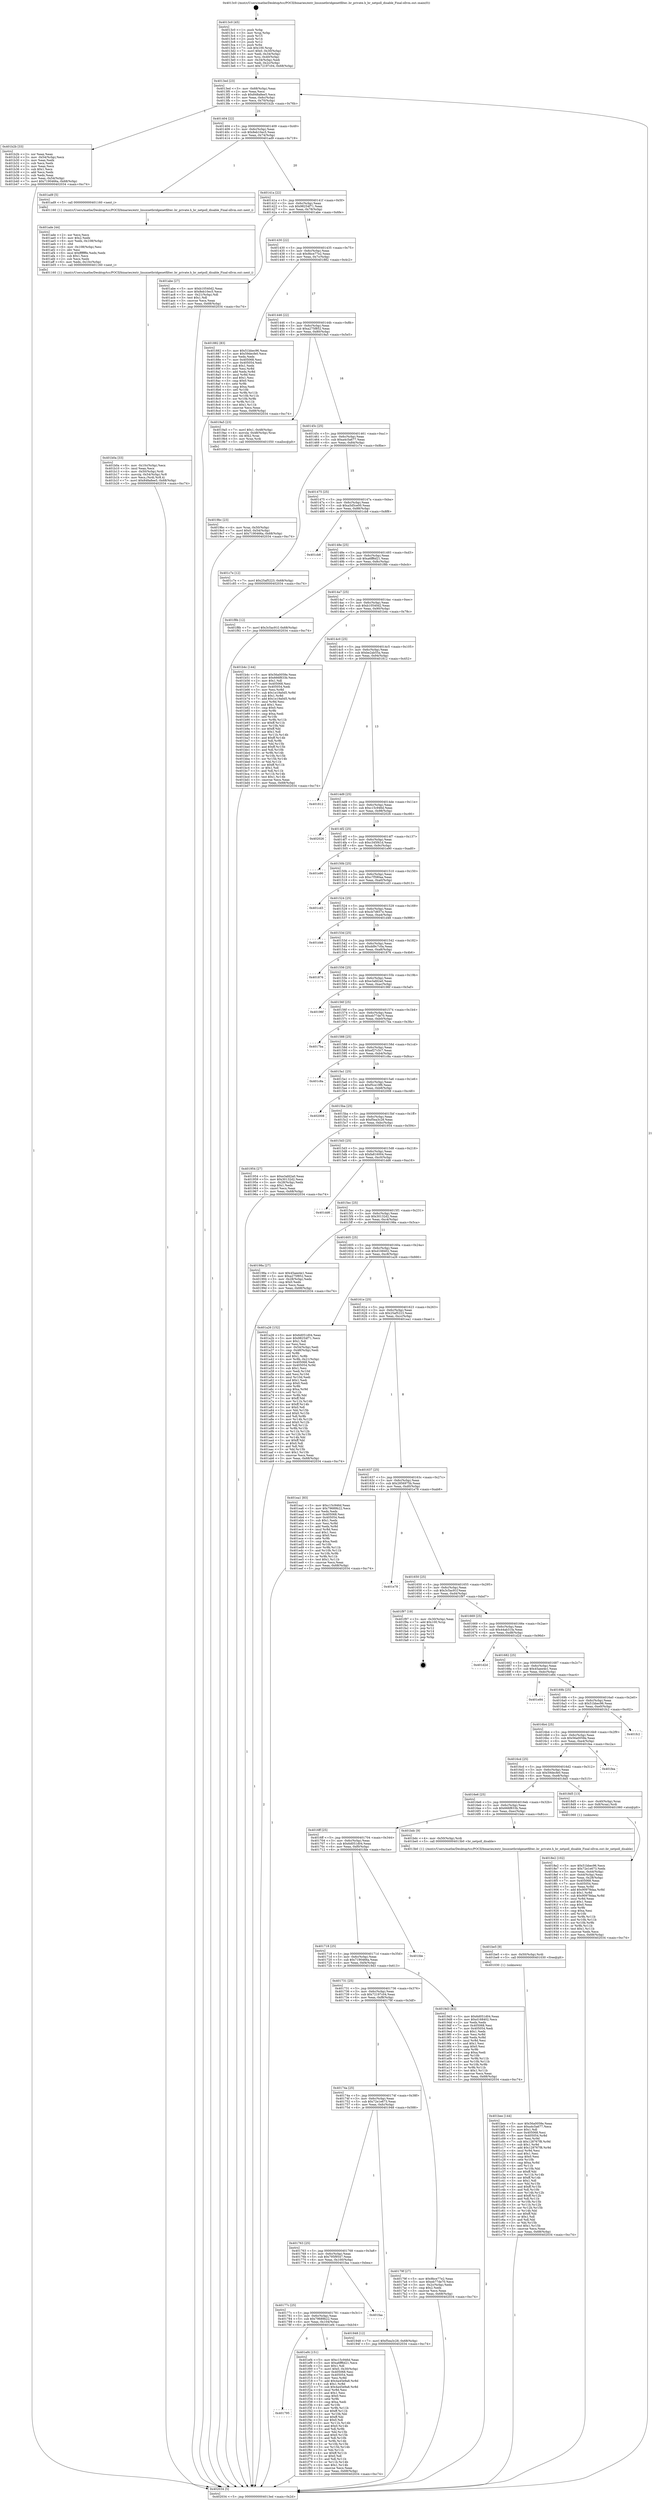 digraph "0x4013c0" {
  label = "0x4013c0 (/mnt/c/Users/mathe/Desktop/tcc/POCII/binaries/extr_linuxnetbridgenetfilter..br_private.h_br_netpoll_disable_Final-ollvm.out::main(0))"
  labelloc = "t"
  node[shape=record]

  Entry [label="",width=0.3,height=0.3,shape=circle,fillcolor=black,style=filled]
  "0x4013ed" [label="{
     0x4013ed [23]\l
     | [instrs]\l
     &nbsp;&nbsp;0x4013ed \<+3\>: mov -0x68(%rbp),%eax\l
     &nbsp;&nbsp;0x4013f0 \<+2\>: mov %eax,%ecx\l
     &nbsp;&nbsp;0x4013f2 \<+6\>: sub $0x848a8ee5,%ecx\l
     &nbsp;&nbsp;0x4013f8 \<+3\>: mov %eax,-0x6c(%rbp)\l
     &nbsp;&nbsp;0x4013fb \<+3\>: mov %ecx,-0x70(%rbp)\l
     &nbsp;&nbsp;0x4013fe \<+6\>: je 0000000000401b2b \<main+0x76b\>\l
  }"]
  "0x401b2b" [label="{
     0x401b2b [33]\l
     | [instrs]\l
     &nbsp;&nbsp;0x401b2b \<+2\>: xor %eax,%eax\l
     &nbsp;&nbsp;0x401b2d \<+3\>: mov -0x54(%rbp),%ecx\l
     &nbsp;&nbsp;0x401b30 \<+2\>: mov %eax,%edx\l
     &nbsp;&nbsp;0x401b32 \<+2\>: sub %ecx,%edx\l
     &nbsp;&nbsp;0x401b34 \<+2\>: mov %eax,%ecx\l
     &nbsp;&nbsp;0x401b36 \<+3\>: sub $0x1,%ecx\l
     &nbsp;&nbsp;0x401b39 \<+2\>: add %ecx,%edx\l
     &nbsp;&nbsp;0x401b3b \<+2\>: sub %edx,%eax\l
     &nbsp;&nbsp;0x401b3d \<+3\>: mov %eax,-0x54(%rbp)\l
     &nbsp;&nbsp;0x401b40 \<+7\>: movl $0x7190466a,-0x68(%rbp)\l
     &nbsp;&nbsp;0x401b47 \<+5\>: jmp 0000000000402034 \<main+0xc74\>\l
  }"]
  "0x401404" [label="{
     0x401404 [22]\l
     | [instrs]\l
     &nbsp;&nbsp;0x401404 \<+5\>: jmp 0000000000401409 \<main+0x49\>\l
     &nbsp;&nbsp;0x401409 \<+3\>: mov -0x6c(%rbp),%eax\l
     &nbsp;&nbsp;0x40140c \<+5\>: sub $0x8eb10ec5,%eax\l
     &nbsp;&nbsp;0x401411 \<+3\>: mov %eax,-0x74(%rbp)\l
     &nbsp;&nbsp;0x401414 \<+6\>: je 0000000000401ad9 \<main+0x719\>\l
  }"]
  Exit [label="",width=0.3,height=0.3,shape=circle,fillcolor=black,style=filled,peripheries=2]
  "0x401ad9" [label="{
     0x401ad9 [5]\l
     | [instrs]\l
     &nbsp;&nbsp;0x401ad9 \<+5\>: call 0000000000401160 \<next_i\>\l
     | [calls]\l
     &nbsp;&nbsp;0x401160 \{1\} (/mnt/c/Users/mathe/Desktop/tcc/POCII/binaries/extr_linuxnetbridgenetfilter..br_private.h_br_netpoll_disable_Final-ollvm.out::next_i)\l
  }"]
  "0x40141a" [label="{
     0x40141a [22]\l
     | [instrs]\l
     &nbsp;&nbsp;0x40141a \<+5\>: jmp 000000000040141f \<main+0x5f\>\l
     &nbsp;&nbsp;0x40141f \<+3\>: mov -0x6c(%rbp),%eax\l
     &nbsp;&nbsp;0x401422 \<+5\>: sub $0x98254f71,%eax\l
     &nbsp;&nbsp;0x401427 \<+3\>: mov %eax,-0x78(%rbp)\l
     &nbsp;&nbsp;0x40142a \<+6\>: je 0000000000401abe \<main+0x6fe\>\l
  }"]
  "0x401795" [label="{
     0x401795\l
  }", style=dashed]
  "0x401abe" [label="{
     0x401abe [27]\l
     | [instrs]\l
     &nbsp;&nbsp;0x401abe \<+5\>: mov $0xb10540d2,%eax\l
     &nbsp;&nbsp;0x401ac3 \<+5\>: mov $0x8eb10ec5,%ecx\l
     &nbsp;&nbsp;0x401ac8 \<+3\>: mov -0x21(%rbp),%dl\l
     &nbsp;&nbsp;0x401acb \<+3\>: test $0x1,%dl\l
     &nbsp;&nbsp;0x401ace \<+3\>: cmovne %ecx,%eax\l
     &nbsp;&nbsp;0x401ad1 \<+3\>: mov %eax,-0x68(%rbp)\l
     &nbsp;&nbsp;0x401ad4 \<+5\>: jmp 0000000000402034 \<main+0xc74\>\l
  }"]
  "0x401430" [label="{
     0x401430 [22]\l
     | [instrs]\l
     &nbsp;&nbsp;0x401430 \<+5\>: jmp 0000000000401435 \<main+0x75\>\l
     &nbsp;&nbsp;0x401435 \<+3\>: mov -0x6c(%rbp),%eax\l
     &nbsp;&nbsp;0x401438 \<+5\>: sub $0x9bce77e2,%eax\l
     &nbsp;&nbsp;0x40143d \<+3\>: mov %eax,-0x7c(%rbp)\l
     &nbsp;&nbsp;0x401440 \<+6\>: je 0000000000401882 \<main+0x4c2\>\l
  }"]
  "0x401ef4" [label="{
     0x401ef4 [151]\l
     | [instrs]\l
     &nbsp;&nbsp;0x401ef4 \<+5\>: mov $0xc15c946d,%eax\l
     &nbsp;&nbsp;0x401ef9 \<+5\>: mov $0xa6ff6d21,%ecx\l
     &nbsp;&nbsp;0x401efe \<+2\>: mov $0x1,%dl\l
     &nbsp;&nbsp;0x401f00 \<+7\>: movl $0x0,-0x30(%rbp)\l
     &nbsp;&nbsp;0x401f07 \<+7\>: mov 0x405068,%esi\l
     &nbsp;&nbsp;0x401f0e \<+7\>: mov 0x405054,%edi\l
     &nbsp;&nbsp;0x401f15 \<+3\>: mov %esi,%r8d\l
     &nbsp;&nbsp;0x401f18 \<+7\>: add $0x4a45e9a8,%r8d\l
     &nbsp;&nbsp;0x401f1f \<+4\>: sub $0x1,%r8d\l
     &nbsp;&nbsp;0x401f23 \<+7\>: sub $0x4a45e9a8,%r8d\l
     &nbsp;&nbsp;0x401f2a \<+4\>: imul %r8d,%esi\l
     &nbsp;&nbsp;0x401f2e \<+3\>: and $0x1,%esi\l
     &nbsp;&nbsp;0x401f31 \<+3\>: cmp $0x0,%esi\l
     &nbsp;&nbsp;0x401f34 \<+4\>: sete %r9b\l
     &nbsp;&nbsp;0x401f38 \<+3\>: cmp $0xa,%edi\l
     &nbsp;&nbsp;0x401f3b \<+4\>: setl %r10b\l
     &nbsp;&nbsp;0x401f3f \<+3\>: mov %r9b,%r11b\l
     &nbsp;&nbsp;0x401f42 \<+4\>: xor $0xff,%r11b\l
     &nbsp;&nbsp;0x401f46 \<+3\>: mov %r10b,%bl\l
     &nbsp;&nbsp;0x401f49 \<+3\>: xor $0xff,%bl\l
     &nbsp;&nbsp;0x401f4c \<+3\>: xor $0x0,%dl\l
     &nbsp;&nbsp;0x401f4f \<+3\>: mov %r11b,%r14b\l
     &nbsp;&nbsp;0x401f52 \<+4\>: and $0x0,%r14b\l
     &nbsp;&nbsp;0x401f56 \<+3\>: and %dl,%r9b\l
     &nbsp;&nbsp;0x401f59 \<+3\>: mov %bl,%r15b\l
     &nbsp;&nbsp;0x401f5c \<+4\>: and $0x0,%r15b\l
     &nbsp;&nbsp;0x401f60 \<+3\>: and %dl,%r10b\l
     &nbsp;&nbsp;0x401f63 \<+3\>: or %r9b,%r14b\l
     &nbsp;&nbsp;0x401f66 \<+3\>: or %r10b,%r15b\l
     &nbsp;&nbsp;0x401f69 \<+3\>: xor %r15b,%r14b\l
     &nbsp;&nbsp;0x401f6c \<+3\>: or %bl,%r11b\l
     &nbsp;&nbsp;0x401f6f \<+4\>: xor $0xff,%r11b\l
     &nbsp;&nbsp;0x401f73 \<+3\>: or $0x0,%dl\l
     &nbsp;&nbsp;0x401f76 \<+3\>: and %dl,%r11b\l
     &nbsp;&nbsp;0x401f79 \<+3\>: or %r11b,%r14b\l
     &nbsp;&nbsp;0x401f7c \<+4\>: test $0x1,%r14b\l
     &nbsp;&nbsp;0x401f80 \<+3\>: cmovne %ecx,%eax\l
     &nbsp;&nbsp;0x401f83 \<+3\>: mov %eax,-0x68(%rbp)\l
     &nbsp;&nbsp;0x401f86 \<+5\>: jmp 0000000000402034 \<main+0xc74\>\l
  }"]
  "0x401882" [label="{
     0x401882 [83]\l
     | [instrs]\l
     &nbsp;&nbsp;0x401882 \<+5\>: mov $0x51bbec96,%eax\l
     &nbsp;&nbsp;0x401887 \<+5\>: mov $0x59decfe0,%ecx\l
     &nbsp;&nbsp;0x40188c \<+2\>: xor %edx,%edx\l
     &nbsp;&nbsp;0x40188e \<+7\>: mov 0x405068,%esi\l
     &nbsp;&nbsp;0x401895 \<+7\>: mov 0x405054,%edi\l
     &nbsp;&nbsp;0x40189c \<+3\>: sub $0x1,%edx\l
     &nbsp;&nbsp;0x40189f \<+3\>: mov %esi,%r8d\l
     &nbsp;&nbsp;0x4018a2 \<+3\>: add %edx,%r8d\l
     &nbsp;&nbsp;0x4018a5 \<+4\>: imul %r8d,%esi\l
     &nbsp;&nbsp;0x4018a9 \<+3\>: and $0x1,%esi\l
     &nbsp;&nbsp;0x4018ac \<+3\>: cmp $0x0,%esi\l
     &nbsp;&nbsp;0x4018af \<+4\>: sete %r9b\l
     &nbsp;&nbsp;0x4018b3 \<+3\>: cmp $0xa,%edi\l
     &nbsp;&nbsp;0x4018b6 \<+4\>: setl %r10b\l
     &nbsp;&nbsp;0x4018ba \<+3\>: mov %r9b,%r11b\l
     &nbsp;&nbsp;0x4018bd \<+3\>: and %r10b,%r11b\l
     &nbsp;&nbsp;0x4018c0 \<+3\>: xor %r10b,%r9b\l
     &nbsp;&nbsp;0x4018c3 \<+3\>: or %r9b,%r11b\l
     &nbsp;&nbsp;0x4018c6 \<+4\>: test $0x1,%r11b\l
     &nbsp;&nbsp;0x4018ca \<+3\>: cmovne %ecx,%eax\l
     &nbsp;&nbsp;0x4018cd \<+3\>: mov %eax,-0x68(%rbp)\l
     &nbsp;&nbsp;0x4018d0 \<+5\>: jmp 0000000000402034 \<main+0xc74\>\l
  }"]
  "0x401446" [label="{
     0x401446 [22]\l
     | [instrs]\l
     &nbsp;&nbsp;0x401446 \<+5\>: jmp 000000000040144b \<main+0x8b\>\l
     &nbsp;&nbsp;0x40144b \<+3\>: mov -0x6c(%rbp),%eax\l
     &nbsp;&nbsp;0x40144e \<+5\>: sub $0xa275f852,%eax\l
     &nbsp;&nbsp;0x401453 \<+3\>: mov %eax,-0x80(%rbp)\l
     &nbsp;&nbsp;0x401456 \<+6\>: je 00000000004019a5 \<main+0x5e5\>\l
  }"]
  "0x40177c" [label="{
     0x40177c [25]\l
     | [instrs]\l
     &nbsp;&nbsp;0x40177c \<+5\>: jmp 0000000000401781 \<main+0x3c1\>\l
     &nbsp;&nbsp;0x401781 \<+3\>: mov -0x6c(%rbp),%eax\l
     &nbsp;&nbsp;0x401784 \<+5\>: sub $0x79689b22,%eax\l
     &nbsp;&nbsp;0x401789 \<+6\>: mov %eax,-0x104(%rbp)\l
     &nbsp;&nbsp;0x40178f \<+6\>: je 0000000000401ef4 \<main+0xb34\>\l
  }"]
  "0x4019a5" [label="{
     0x4019a5 [23]\l
     | [instrs]\l
     &nbsp;&nbsp;0x4019a5 \<+7\>: movl $0x1,-0x48(%rbp)\l
     &nbsp;&nbsp;0x4019ac \<+4\>: movslq -0x48(%rbp),%rax\l
     &nbsp;&nbsp;0x4019b0 \<+4\>: shl $0x2,%rax\l
     &nbsp;&nbsp;0x4019b4 \<+3\>: mov %rax,%rdi\l
     &nbsp;&nbsp;0x4019b7 \<+5\>: call 0000000000401050 \<malloc@plt\>\l
     | [calls]\l
     &nbsp;&nbsp;0x401050 \{1\} (unknown)\l
  }"]
  "0x40145c" [label="{
     0x40145c [25]\l
     | [instrs]\l
     &nbsp;&nbsp;0x40145c \<+5\>: jmp 0000000000401461 \<main+0xa1\>\l
     &nbsp;&nbsp;0x401461 \<+3\>: mov -0x6c(%rbp),%eax\l
     &nbsp;&nbsp;0x401464 \<+5\>: sub $0xa4c5a677,%eax\l
     &nbsp;&nbsp;0x401469 \<+6\>: mov %eax,-0x84(%rbp)\l
     &nbsp;&nbsp;0x40146f \<+6\>: je 0000000000401c7e \<main+0x8be\>\l
  }"]
  "0x401faa" [label="{
     0x401faa\l
  }", style=dashed]
  "0x401c7e" [label="{
     0x401c7e [12]\l
     | [instrs]\l
     &nbsp;&nbsp;0x401c7e \<+7\>: movl $0x25af5223,-0x68(%rbp)\l
     &nbsp;&nbsp;0x401c85 \<+5\>: jmp 0000000000402034 \<main+0xc74\>\l
  }"]
  "0x401475" [label="{
     0x401475 [25]\l
     | [instrs]\l
     &nbsp;&nbsp;0x401475 \<+5\>: jmp 000000000040147a \<main+0xba\>\l
     &nbsp;&nbsp;0x40147a \<+3\>: mov -0x6c(%rbp),%eax\l
     &nbsp;&nbsp;0x40147d \<+5\>: sub $0xa5d5ce00,%eax\l
     &nbsp;&nbsp;0x401482 \<+6\>: mov %eax,-0x88(%rbp)\l
     &nbsp;&nbsp;0x401488 \<+6\>: je 0000000000401cb8 \<main+0x8f8\>\l
  }"]
  "0x401bee" [label="{
     0x401bee [144]\l
     | [instrs]\l
     &nbsp;&nbsp;0x401bee \<+5\>: mov $0x56a0058e,%eax\l
     &nbsp;&nbsp;0x401bf3 \<+5\>: mov $0xa4c5a677,%ecx\l
     &nbsp;&nbsp;0x401bf8 \<+2\>: mov $0x1,%dl\l
     &nbsp;&nbsp;0x401bfa \<+7\>: mov 0x405068,%esi\l
     &nbsp;&nbsp;0x401c01 \<+8\>: mov 0x405054,%r8d\l
     &nbsp;&nbsp;0x401c09 \<+3\>: mov %esi,%r9d\l
     &nbsp;&nbsp;0x401c0c \<+7\>: sub $0x128767f8,%r9d\l
     &nbsp;&nbsp;0x401c13 \<+4\>: sub $0x1,%r9d\l
     &nbsp;&nbsp;0x401c17 \<+7\>: add $0x128767f8,%r9d\l
     &nbsp;&nbsp;0x401c1e \<+4\>: imul %r9d,%esi\l
     &nbsp;&nbsp;0x401c22 \<+3\>: and $0x1,%esi\l
     &nbsp;&nbsp;0x401c25 \<+3\>: cmp $0x0,%esi\l
     &nbsp;&nbsp;0x401c28 \<+4\>: sete %r10b\l
     &nbsp;&nbsp;0x401c2c \<+4\>: cmp $0xa,%r8d\l
     &nbsp;&nbsp;0x401c30 \<+4\>: setl %r11b\l
     &nbsp;&nbsp;0x401c34 \<+3\>: mov %r10b,%bl\l
     &nbsp;&nbsp;0x401c37 \<+3\>: xor $0xff,%bl\l
     &nbsp;&nbsp;0x401c3a \<+3\>: mov %r11b,%r14b\l
     &nbsp;&nbsp;0x401c3d \<+4\>: xor $0xff,%r14b\l
     &nbsp;&nbsp;0x401c41 \<+3\>: xor $0x1,%dl\l
     &nbsp;&nbsp;0x401c44 \<+3\>: mov %bl,%r15b\l
     &nbsp;&nbsp;0x401c47 \<+4\>: and $0xff,%r15b\l
     &nbsp;&nbsp;0x401c4b \<+3\>: and %dl,%r10b\l
     &nbsp;&nbsp;0x401c4e \<+3\>: mov %r14b,%r12b\l
     &nbsp;&nbsp;0x401c51 \<+4\>: and $0xff,%r12b\l
     &nbsp;&nbsp;0x401c55 \<+3\>: and %dl,%r11b\l
     &nbsp;&nbsp;0x401c58 \<+3\>: or %r10b,%r15b\l
     &nbsp;&nbsp;0x401c5b \<+3\>: or %r11b,%r12b\l
     &nbsp;&nbsp;0x401c5e \<+3\>: xor %r12b,%r15b\l
     &nbsp;&nbsp;0x401c61 \<+3\>: or %r14b,%bl\l
     &nbsp;&nbsp;0x401c64 \<+3\>: xor $0xff,%bl\l
     &nbsp;&nbsp;0x401c67 \<+3\>: or $0x1,%dl\l
     &nbsp;&nbsp;0x401c6a \<+2\>: and %dl,%bl\l
     &nbsp;&nbsp;0x401c6c \<+3\>: or %bl,%r15b\l
     &nbsp;&nbsp;0x401c6f \<+4\>: test $0x1,%r15b\l
     &nbsp;&nbsp;0x401c73 \<+3\>: cmovne %ecx,%eax\l
     &nbsp;&nbsp;0x401c76 \<+3\>: mov %eax,-0x68(%rbp)\l
     &nbsp;&nbsp;0x401c79 \<+5\>: jmp 0000000000402034 \<main+0xc74\>\l
  }"]
  "0x401cb8" [label="{
     0x401cb8\l
  }", style=dashed]
  "0x40148e" [label="{
     0x40148e [25]\l
     | [instrs]\l
     &nbsp;&nbsp;0x40148e \<+5\>: jmp 0000000000401493 \<main+0xd3\>\l
     &nbsp;&nbsp;0x401493 \<+3\>: mov -0x6c(%rbp),%eax\l
     &nbsp;&nbsp;0x401496 \<+5\>: sub $0xa6ff6d21,%eax\l
     &nbsp;&nbsp;0x40149b \<+6\>: mov %eax,-0x8c(%rbp)\l
     &nbsp;&nbsp;0x4014a1 \<+6\>: je 0000000000401f8b \<main+0xbcb\>\l
  }"]
  "0x401be5" [label="{
     0x401be5 [9]\l
     | [instrs]\l
     &nbsp;&nbsp;0x401be5 \<+4\>: mov -0x50(%rbp),%rdi\l
     &nbsp;&nbsp;0x401be9 \<+5\>: call 0000000000401030 \<free@plt\>\l
     | [calls]\l
     &nbsp;&nbsp;0x401030 \{1\} (unknown)\l
  }"]
  "0x401f8b" [label="{
     0x401f8b [12]\l
     | [instrs]\l
     &nbsp;&nbsp;0x401f8b \<+7\>: movl $0x3c5ac91f,-0x68(%rbp)\l
     &nbsp;&nbsp;0x401f92 \<+5\>: jmp 0000000000402034 \<main+0xc74\>\l
  }"]
  "0x4014a7" [label="{
     0x4014a7 [25]\l
     | [instrs]\l
     &nbsp;&nbsp;0x4014a7 \<+5\>: jmp 00000000004014ac \<main+0xec\>\l
     &nbsp;&nbsp;0x4014ac \<+3\>: mov -0x6c(%rbp),%eax\l
     &nbsp;&nbsp;0x4014af \<+5\>: sub $0xb10540d2,%eax\l
     &nbsp;&nbsp;0x4014b4 \<+6\>: mov %eax,-0x90(%rbp)\l
     &nbsp;&nbsp;0x4014ba \<+6\>: je 0000000000401b4c \<main+0x78c\>\l
  }"]
  "0x401b0a" [label="{
     0x401b0a [33]\l
     | [instrs]\l
     &nbsp;&nbsp;0x401b0a \<+6\>: mov -0x10c(%rbp),%ecx\l
     &nbsp;&nbsp;0x401b10 \<+3\>: imul %eax,%ecx\l
     &nbsp;&nbsp;0x401b13 \<+4\>: mov -0x50(%rbp),%rdi\l
     &nbsp;&nbsp;0x401b17 \<+4\>: movslq -0x54(%rbp),%r8\l
     &nbsp;&nbsp;0x401b1b \<+4\>: mov %ecx,(%rdi,%r8,4)\l
     &nbsp;&nbsp;0x401b1f \<+7\>: movl $0x848a8ee5,-0x68(%rbp)\l
     &nbsp;&nbsp;0x401b26 \<+5\>: jmp 0000000000402034 \<main+0xc74\>\l
  }"]
  "0x401b4c" [label="{
     0x401b4c [144]\l
     | [instrs]\l
     &nbsp;&nbsp;0x401b4c \<+5\>: mov $0x56a0058e,%eax\l
     &nbsp;&nbsp;0x401b51 \<+5\>: mov $0x666f833b,%ecx\l
     &nbsp;&nbsp;0x401b56 \<+2\>: mov $0x1,%dl\l
     &nbsp;&nbsp;0x401b58 \<+7\>: mov 0x405068,%esi\l
     &nbsp;&nbsp;0x401b5f \<+7\>: mov 0x405054,%edi\l
     &nbsp;&nbsp;0x401b66 \<+3\>: mov %esi,%r8d\l
     &nbsp;&nbsp;0x401b69 \<+7\>: sub $0x1e19a0d5,%r8d\l
     &nbsp;&nbsp;0x401b70 \<+4\>: sub $0x1,%r8d\l
     &nbsp;&nbsp;0x401b74 \<+7\>: add $0x1e19a0d5,%r8d\l
     &nbsp;&nbsp;0x401b7b \<+4\>: imul %r8d,%esi\l
     &nbsp;&nbsp;0x401b7f \<+3\>: and $0x1,%esi\l
     &nbsp;&nbsp;0x401b82 \<+3\>: cmp $0x0,%esi\l
     &nbsp;&nbsp;0x401b85 \<+4\>: sete %r9b\l
     &nbsp;&nbsp;0x401b89 \<+3\>: cmp $0xa,%edi\l
     &nbsp;&nbsp;0x401b8c \<+4\>: setl %r10b\l
     &nbsp;&nbsp;0x401b90 \<+3\>: mov %r9b,%r11b\l
     &nbsp;&nbsp;0x401b93 \<+4\>: xor $0xff,%r11b\l
     &nbsp;&nbsp;0x401b97 \<+3\>: mov %r10b,%bl\l
     &nbsp;&nbsp;0x401b9a \<+3\>: xor $0xff,%bl\l
     &nbsp;&nbsp;0x401b9d \<+3\>: xor $0x1,%dl\l
     &nbsp;&nbsp;0x401ba0 \<+3\>: mov %r11b,%r14b\l
     &nbsp;&nbsp;0x401ba3 \<+4\>: and $0xff,%r14b\l
     &nbsp;&nbsp;0x401ba7 \<+3\>: and %dl,%r9b\l
     &nbsp;&nbsp;0x401baa \<+3\>: mov %bl,%r15b\l
     &nbsp;&nbsp;0x401bad \<+4\>: and $0xff,%r15b\l
     &nbsp;&nbsp;0x401bb1 \<+3\>: and %dl,%r10b\l
     &nbsp;&nbsp;0x401bb4 \<+3\>: or %r9b,%r14b\l
     &nbsp;&nbsp;0x401bb7 \<+3\>: or %r10b,%r15b\l
     &nbsp;&nbsp;0x401bba \<+3\>: xor %r15b,%r14b\l
     &nbsp;&nbsp;0x401bbd \<+3\>: or %bl,%r11b\l
     &nbsp;&nbsp;0x401bc0 \<+4\>: xor $0xff,%r11b\l
     &nbsp;&nbsp;0x401bc4 \<+3\>: or $0x1,%dl\l
     &nbsp;&nbsp;0x401bc7 \<+3\>: and %dl,%r11b\l
     &nbsp;&nbsp;0x401bca \<+3\>: or %r11b,%r14b\l
     &nbsp;&nbsp;0x401bcd \<+4\>: test $0x1,%r14b\l
     &nbsp;&nbsp;0x401bd1 \<+3\>: cmovne %ecx,%eax\l
     &nbsp;&nbsp;0x401bd4 \<+3\>: mov %eax,-0x68(%rbp)\l
     &nbsp;&nbsp;0x401bd7 \<+5\>: jmp 0000000000402034 \<main+0xc74\>\l
  }"]
  "0x4014c0" [label="{
     0x4014c0 [25]\l
     | [instrs]\l
     &nbsp;&nbsp;0x4014c0 \<+5\>: jmp 00000000004014c5 \<main+0x105\>\l
     &nbsp;&nbsp;0x4014c5 \<+3\>: mov -0x6c(%rbp),%eax\l
     &nbsp;&nbsp;0x4014c8 \<+5\>: sub $0xbe2ab55a,%eax\l
     &nbsp;&nbsp;0x4014cd \<+6\>: mov %eax,-0x94(%rbp)\l
     &nbsp;&nbsp;0x4014d3 \<+6\>: je 0000000000401812 \<main+0x452\>\l
  }"]
  "0x401ade" [label="{
     0x401ade [44]\l
     | [instrs]\l
     &nbsp;&nbsp;0x401ade \<+2\>: xor %ecx,%ecx\l
     &nbsp;&nbsp;0x401ae0 \<+5\>: mov $0x2,%edx\l
     &nbsp;&nbsp;0x401ae5 \<+6\>: mov %edx,-0x108(%rbp)\l
     &nbsp;&nbsp;0x401aeb \<+1\>: cltd\l
     &nbsp;&nbsp;0x401aec \<+6\>: mov -0x108(%rbp),%esi\l
     &nbsp;&nbsp;0x401af2 \<+2\>: idiv %esi\l
     &nbsp;&nbsp;0x401af4 \<+6\>: imul $0xfffffffe,%edx,%edx\l
     &nbsp;&nbsp;0x401afa \<+3\>: sub $0x1,%ecx\l
     &nbsp;&nbsp;0x401afd \<+2\>: sub %ecx,%edx\l
     &nbsp;&nbsp;0x401aff \<+6\>: mov %edx,-0x10c(%rbp)\l
     &nbsp;&nbsp;0x401b05 \<+5\>: call 0000000000401160 \<next_i\>\l
     | [calls]\l
     &nbsp;&nbsp;0x401160 \{1\} (/mnt/c/Users/mathe/Desktop/tcc/POCII/binaries/extr_linuxnetbridgenetfilter..br_private.h_br_netpoll_disable_Final-ollvm.out::next_i)\l
  }"]
  "0x401812" [label="{
     0x401812\l
  }", style=dashed]
  "0x4014d9" [label="{
     0x4014d9 [25]\l
     | [instrs]\l
     &nbsp;&nbsp;0x4014d9 \<+5\>: jmp 00000000004014de \<main+0x11e\>\l
     &nbsp;&nbsp;0x4014de \<+3\>: mov -0x6c(%rbp),%eax\l
     &nbsp;&nbsp;0x4014e1 \<+5\>: sub $0xc15c946d,%eax\l
     &nbsp;&nbsp;0x4014e6 \<+6\>: mov %eax,-0x98(%rbp)\l
     &nbsp;&nbsp;0x4014ec \<+6\>: je 0000000000402026 \<main+0xc66\>\l
  }"]
  "0x4019bc" [label="{
     0x4019bc [23]\l
     | [instrs]\l
     &nbsp;&nbsp;0x4019bc \<+4\>: mov %rax,-0x50(%rbp)\l
     &nbsp;&nbsp;0x4019c0 \<+7\>: movl $0x0,-0x54(%rbp)\l
     &nbsp;&nbsp;0x4019c7 \<+7\>: movl $0x7190466a,-0x68(%rbp)\l
     &nbsp;&nbsp;0x4019ce \<+5\>: jmp 0000000000402034 \<main+0xc74\>\l
  }"]
  "0x402026" [label="{
     0x402026\l
  }", style=dashed]
  "0x4014f2" [label="{
     0x4014f2 [25]\l
     | [instrs]\l
     &nbsp;&nbsp;0x4014f2 \<+5\>: jmp 00000000004014f7 \<main+0x137\>\l
     &nbsp;&nbsp;0x4014f7 \<+3\>: mov -0x6c(%rbp),%eax\l
     &nbsp;&nbsp;0x4014fa \<+5\>: sub $0xc345f41d,%eax\l
     &nbsp;&nbsp;0x4014ff \<+6\>: mov %eax,-0x9c(%rbp)\l
     &nbsp;&nbsp;0x401505 \<+6\>: je 0000000000401e90 \<main+0xad0\>\l
  }"]
  "0x401763" [label="{
     0x401763 [25]\l
     | [instrs]\l
     &nbsp;&nbsp;0x401763 \<+5\>: jmp 0000000000401768 \<main+0x3a8\>\l
     &nbsp;&nbsp;0x401768 \<+3\>: mov -0x6c(%rbp),%eax\l
     &nbsp;&nbsp;0x40176b \<+5\>: sub $0x795f9547,%eax\l
     &nbsp;&nbsp;0x401770 \<+6\>: mov %eax,-0x100(%rbp)\l
     &nbsp;&nbsp;0x401776 \<+6\>: je 0000000000401faa \<main+0xbea\>\l
  }"]
  "0x401e90" [label="{
     0x401e90\l
  }", style=dashed]
  "0x40150b" [label="{
     0x40150b [25]\l
     | [instrs]\l
     &nbsp;&nbsp;0x40150b \<+5\>: jmp 0000000000401510 \<main+0x150\>\l
     &nbsp;&nbsp;0x401510 \<+3\>: mov -0x6c(%rbp),%eax\l
     &nbsp;&nbsp;0x401513 \<+5\>: sub $0xc7f580aa,%eax\l
     &nbsp;&nbsp;0x401518 \<+6\>: mov %eax,-0xa0(%rbp)\l
     &nbsp;&nbsp;0x40151e \<+6\>: je 0000000000401cd3 \<main+0x913\>\l
  }"]
  "0x401948" [label="{
     0x401948 [12]\l
     | [instrs]\l
     &nbsp;&nbsp;0x401948 \<+7\>: movl $0xf5ea3c28,-0x68(%rbp)\l
     &nbsp;&nbsp;0x40194f \<+5\>: jmp 0000000000402034 \<main+0xc74\>\l
  }"]
  "0x401cd3" [label="{
     0x401cd3\l
  }", style=dashed]
  "0x401524" [label="{
     0x401524 [25]\l
     | [instrs]\l
     &nbsp;&nbsp;0x401524 \<+5\>: jmp 0000000000401529 \<main+0x169\>\l
     &nbsp;&nbsp;0x401529 \<+3\>: mov -0x6c(%rbp),%eax\l
     &nbsp;&nbsp;0x40152c \<+5\>: sub $0xcb7d657e,%eax\l
     &nbsp;&nbsp;0x401531 \<+6\>: mov %eax,-0xa4(%rbp)\l
     &nbsp;&nbsp;0x401537 \<+6\>: je 0000000000401d46 \<main+0x986\>\l
  }"]
  "0x4018e2" [label="{
     0x4018e2 [102]\l
     | [instrs]\l
     &nbsp;&nbsp;0x4018e2 \<+5\>: mov $0x51bbec96,%ecx\l
     &nbsp;&nbsp;0x4018e7 \<+5\>: mov $0x72e1e673,%edx\l
     &nbsp;&nbsp;0x4018ec \<+3\>: mov %eax,-0x44(%rbp)\l
     &nbsp;&nbsp;0x4018ef \<+3\>: mov -0x44(%rbp),%eax\l
     &nbsp;&nbsp;0x4018f2 \<+3\>: mov %eax,-0x28(%rbp)\l
     &nbsp;&nbsp;0x4018f5 \<+7\>: mov 0x405068,%eax\l
     &nbsp;&nbsp;0x4018fc \<+7\>: mov 0x405054,%esi\l
     &nbsp;&nbsp;0x401903 \<+3\>: mov %eax,%r8d\l
     &nbsp;&nbsp;0x401906 \<+7\>: add $0x90978daa,%r8d\l
     &nbsp;&nbsp;0x40190d \<+4\>: sub $0x1,%r8d\l
     &nbsp;&nbsp;0x401911 \<+7\>: sub $0x90978daa,%r8d\l
     &nbsp;&nbsp;0x401918 \<+4\>: imul %r8d,%eax\l
     &nbsp;&nbsp;0x40191c \<+3\>: and $0x1,%eax\l
     &nbsp;&nbsp;0x40191f \<+3\>: cmp $0x0,%eax\l
     &nbsp;&nbsp;0x401922 \<+4\>: sete %r9b\l
     &nbsp;&nbsp;0x401926 \<+3\>: cmp $0xa,%esi\l
     &nbsp;&nbsp;0x401929 \<+4\>: setl %r10b\l
     &nbsp;&nbsp;0x40192d \<+3\>: mov %r9b,%r11b\l
     &nbsp;&nbsp;0x401930 \<+3\>: and %r10b,%r11b\l
     &nbsp;&nbsp;0x401933 \<+3\>: xor %r10b,%r9b\l
     &nbsp;&nbsp;0x401936 \<+3\>: or %r9b,%r11b\l
     &nbsp;&nbsp;0x401939 \<+4\>: test $0x1,%r11b\l
     &nbsp;&nbsp;0x40193d \<+3\>: cmovne %edx,%ecx\l
     &nbsp;&nbsp;0x401940 \<+3\>: mov %ecx,-0x68(%rbp)\l
     &nbsp;&nbsp;0x401943 \<+5\>: jmp 0000000000402034 \<main+0xc74\>\l
  }"]
  "0x401d46" [label="{
     0x401d46\l
  }", style=dashed]
  "0x40153d" [label="{
     0x40153d [25]\l
     | [instrs]\l
     &nbsp;&nbsp;0x40153d \<+5\>: jmp 0000000000401542 \<main+0x182\>\l
     &nbsp;&nbsp;0x401542 \<+3\>: mov -0x6c(%rbp),%eax\l
     &nbsp;&nbsp;0x401545 \<+5\>: sub $0xdd9c7c0a,%eax\l
     &nbsp;&nbsp;0x40154a \<+6\>: mov %eax,-0xa8(%rbp)\l
     &nbsp;&nbsp;0x401550 \<+6\>: je 0000000000401876 \<main+0x4b6\>\l
  }"]
  "0x4013c0" [label="{
     0x4013c0 [45]\l
     | [instrs]\l
     &nbsp;&nbsp;0x4013c0 \<+1\>: push %rbp\l
     &nbsp;&nbsp;0x4013c1 \<+3\>: mov %rsp,%rbp\l
     &nbsp;&nbsp;0x4013c4 \<+2\>: push %r15\l
     &nbsp;&nbsp;0x4013c6 \<+2\>: push %r14\l
     &nbsp;&nbsp;0x4013c8 \<+2\>: push %r12\l
     &nbsp;&nbsp;0x4013ca \<+1\>: push %rbx\l
     &nbsp;&nbsp;0x4013cb \<+7\>: sub $0x100,%rsp\l
     &nbsp;&nbsp;0x4013d2 \<+7\>: movl $0x0,-0x30(%rbp)\l
     &nbsp;&nbsp;0x4013d9 \<+3\>: mov %edi,-0x34(%rbp)\l
     &nbsp;&nbsp;0x4013dc \<+4\>: mov %rsi,-0x40(%rbp)\l
     &nbsp;&nbsp;0x4013e0 \<+3\>: mov -0x34(%rbp),%edi\l
     &nbsp;&nbsp;0x4013e3 \<+3\>: mov %edi,-0x2c(%rbp)\l
     &nbsp;&nbsp;0x4013e6 \<+7\>: movl $0x72197c04,-0x68(%rbp)\l
  }"]
  "0x401876" [label="{
     0x401876\l
  }", style=dashed]
  "0x401556" [label="{
     0x401556 [25]\l
     | [instrs]\l
     &nbsp;&nbsp;0x401556 \<+5\>: jmp 000000000040155b \<main+0x19b\>\l
     &nbsp;&nbsp;0x40155b \<+3\>: mov -0x6c(%rbp),%eax\l
     &nbsp;&nbsp;0x40155e \<+5\>: sub $0xe3afd2a0,%eax\l
     &nbsp;&nbsp;0x401563 \<+6\>: mov %eax,-0xac(%rbp)\l
     &nbsp;&nbsp;0x401569 \<+6\>: je 000000000040196f \<main+0x5af\>\l
  }"]
  "0x402034" [label="{
     0x402034 [5]\l
     | [instrs]\l
     &nbsp;&nbsp;0x402034 \<+5\>: jmp 00000000004013ed \<main+0x2d\>\l
  }"]
  "0x40196f" [label="{
     0x40196f\l
  }", style=dashed]
  "0x40156f" [label="{
     0x40156f [25]\l
     | [instrs]\l
     &nbsp;&nbsp;0x40156f \<+5\>: jmp 0000000000401574 \<main+0x1b4\>\l
     &nbsp;&nbsp;0x401574 \<+3\>: mov -0x6c(%rbp),%eax\l
     &nbsp;&nbsp;0x401577 \<+5\>: sub $0xeb77de70,%eax\l
     &nbsp;&nbsp;0x40157c \<+6\>: mov %eax,-0xb0(%rbp)\l
     &nbsp;&nbsp;0x401582 \<+6\>: je 00000000004017ba \<main+0x3fa\>\l
  }"]
  "0x40174a" [label="{
     0x40174a [25]\l
     | [instrs]\l
     &nbsp;&nbsp;0x40174a \<+5\>: jmp 000000000040174f \<main+0x38f\>\l
     &nbsp;&nbsp;0x40174f \<+3\>: mov -0x6c(%rbp),%eax\l
     &nbsp;&nbsp;0x401752 \<+5\>: sub $0x72e1e673,%eax\l
     &nbsp;&nbsp;0x401757 \<+6\>: mov %eax,-0xfc(%rbp)\l
     &nbsp;&nbsp;0x40175d \<+6\>: je 0000000000401948 \<main+0x588\>\l
  }"]
  "0x4017ba" [label="{
     0x4017ba\l
  }", style=dashed]
  "0x401588" [label="{
     0x401588 [25]\l
     | [instrs]\l
     &nbsp;&nbsp;0x401588 \<+5\>: jmp 000000000040158d \<main+0x1cd\>\l
     &nbsp;&nbsp;0x40158d \<+3\>: mov -0x6c(%rbp),%eax\l
     &nbsp;&nbsp;0x401590 \<+5\>: sub $0xef27c5c7,%eax\l
     &nbsp;&nbsp;0x401595 \<+6\>: mov %eax,-0xb4(%rbp)\l
     &nbsp;&nbsp;0x40159b \<+6\>: je 0000000000401c8a \<main+0x8ca\>\l
  }"]
  "0x40179f" [label="{
     0x40179f [27]\l
     | [instrs]\l
     &nbsp;&nbsp;0x40179f \<+5\>: mov $0x9bce77e2,%eax\l
     &nbsp;&nbsp;0x4017a4 \<+5\>: mov $0xeb77de70,%ecx\l
     &nbsp;&nbsp;0x4017a9 \<+3\>: mov -0x2c(%rbp),%edx\l
     &nbsp;&nbsp;0x4017ac \<+3\>: cmp $0x2,%edx\l
     &nbsp;&nbsp;0x4017af \<+3\>: cmovne %ecx,%eax\l
     &nbsp;&nbsp;0x4017b2 \<+3\>: mov %eax,-0x68(%rbp)\l
     &nbsp;&nbsp;0x4017b5 \<+5\>: jmp 0000000000402034 \<main+0xc74\>\l
  }"]
  "0x401c8a" [label="{
     0x401c8a\l
  }", style=dashed]
  "0x4015a1" [label="{
     0x4015a1 [25]\l
     | [instrs]\l
     &nbsp;&nbsp;0x4015a1 \<+5\>: jmp 00000000004015a6 \<main+0x1e6\>\l
     &nbsp;&nbsp;0x4015a6 \<+3\>: mov -0x6c(%rbp),%eax\l
     &nbsp;&nbsp;0x4015a9 \<+5\>: sub $0xf5ce19f6,%eax\l
     &nbsp;&nbsp;0x4015ae \<+6\>: mov %eax,-0xb8(%rbp)\l
     &nbsp;&nbsp;0x4015b4 \<+6\>: je 0000000000402008 \<main+0xc48\>\l
  }"]
  "0x401731" [label="{
     0x401731 [25]\l
     | [instrs]\l
     &nbsp;&nbsp;0x401731 \<+5\>: jmp 0000000000401736 \<main+0x376\>\l
     &nbsp;&nbsp;0x401736 \<+3\>: mov -0x6c(%rbp),%eax\l
     &nbsp;&nbsp;0x401739 \<+5\>: sub $0x72197c04,%eax\l
     &nbsp;&nbsp;0x40173e \<+6\>: mov %eax,-0xf8(%rbp)\l
     &nbsp;&nbsp;0x401744 \<+6\>: je 000000000040179f \<main+0x3df\>\l
  }"]
  "0x402008" [label="{
     0x402008\l
  }", style=dashed]
  "0x4015ba" [label="{
     0x4015ba [25]\l
     | [instrs]\l
     &nbsp;&nbsp;0x4015ba \<+5\>: jmp 00000000004015bf \<main+0x1ff\>\l
     &nbsp;&nbsp;0x4015bf \<+3\>: mov -0x6c(%rbp),%eax\l
     &nbsp;&nbsp;0x4015c2 \<+5\>: sub $0xf5ea3c28,%eax\l
     &nbsp;&nbsp;0x4015c7 \<+6\>: mov %eax,-0xbc(%rbp)\l
     &nbsp;&nbsp;0x4015cd \<+6\>: je 0000000000401954 \<main+0x594\>\l
  }"]
  "0x4019d3" [label="{
     0x4019d3 [83]\l
     | [instrs]\l
     &nbsp;&nbsp;0x4019d3 \<+5\>: mov $0x6d051d04,%eax\l
     &nbsp;&nbsp;0x4019d8 \<+5\>: mov $0xd168402,%ecx\l
     &nbsp;&nbsp;0x4019dd \<+2\>: xor %edx,%edx\l
     &nbsp;&nbsp;0x4019df \<+7\>: mov 0x405068,%esi\l
     &nbsp;&nbsp;0x4019e6 \<+7\>: mov 0x405054,%edi\l
     &nbsp;&nbsp;0x4019ed \<+3\>: sub $0x1,%edx\l
     &nbsp;&nbsp;0x4019f0 \<+3\>: mov %esi,%r8d\l
     &nbsp;&nbsp;0x4019f3 \<+3\>: add %edx,%r8d\l
     &nbsp;&nbsp;0x4019f6 \<+4\>: imul %r8d,%esi\l
     &nbsp;&nbsp;0x4019fa \<+3\>: and $0x1,%esi\l
     &nbsp;&nbsp;0x4019fd \<+3\>: cmp $0x0,%esi\l
     &nbsp;&nbsp;0x401a00 \<+4\>: sete %r9b\l
     &nbsp;&nbsp;0x401a04 \<+3\>: cmp $0xa,%edi\l
     &nbsp;&nbsp;0x401a07 \<+4\>: setl %r10b\l
     &nbsp;&nbsp;0x401a0b \<+3\>: mov %r9b,%r11b\l
     &nbsp;&nbsp;0x401a0e \<+3\>: and %r10b,%r11b\l
     &nbsp;&nbsp;0x401a11 \<+3\>: xor %r10b,%r9b\l
     &nbsp;&nbsp;0x401a14 \<+3\>: or %r9b,%r11b\l
     &nbsp;&nbsp;0x401a17 \<+4\>: test $0x1,%r11b\l
     &nbsp;&nbsp;0x401a1b \<+3\>: cmovne %ecx,%eax\l
     &nbsp;&nbsp;0x401a1e \<+3\>: mov %eax,-0x68(%rbp)\l
     &nbsp;&nbsp;0x401a21 \<+5\>: jmp 0000000000402034 \<main+0xc74\>\l
  }"]
  "0x401954" [label="{
     0x401954 [27]\l
     | [instrs]\l
     &nbsp;&nbsp;0x401954 \<+5\>: mov $0xe3afd2a0,%eax\l
     &nbsp;&nbsp;0x401959 \<+5\>: mov $0x30132d2,%ecx\l
     &nbsp;&nbsp;0x40195e \<+3\>: mov -0x28(%rbp),%edx\l
     &nbsp;&nbsp;0x401961 \<+3\>: cmp $0x1,%edx\l
     &nbsp;&nbsp;0x401964 \<+3\>: cmovl %ecx,%eax\l
     &nbsp;&nbsp;0x401967 \<+3\>: mov %eax,-0x68(%rbp)\l
     &nbsp;&nbsp;0x40196a \<+5\>: jmp 0000000000402034 \<main+0xc74\>\l
  }"]
  "0x4015d3" [label="{
     0x4015d3 [25]\l
     | [instrs]\l
     &nbsp;&nbsp;0x4015d3 \<+5\>: jmp 00000000004015d8 \<main+0x218\>\l
     &nbsp;&nbsp;0x4015d8 \<+3\>: mov -0x6c(%rbp),%eax\l
     &nbsp;&nbsp;0x4015db \<+5\>: sub $0xfa816004,%eax\l
     &nbsp;&nbsp;0x4015e0 \<+6\>: mov %eax,-0xc0(%rbp)\l
     &nbsp;&nbsp;0x4015e6 \<+6\>: je 0000000000401dd6 \<main+0xa16\>\l
  }"]
  "0x401718" [label="{
     0x401718 [25]\l
     | [instrs]\l
     &nbsp;&nbsp;0x401718 \<+5\>: jmp 000000000040171d \<main+0x35d\>\l
     &nbsp;&nbsp;0x40171d \<+3\>: mov -0x6c(%rbp),%eax\l
     &nbsp;&nbsp;0x401720 \<+5\>: sub $0x7190466a,%eax\l
     &nbsp;&nbsp;0x401725 \<+6\>: mov %eax,-0xf4(%rbp)\l
     &nbsp;&nbsp;0x40172b \<+6\>: je 00000000004019d3 \<main+0x613\>\l
  }"]
  "0x401dd6" [label="{
     0x401dd6\l
  }", style=dashed]
  "0x4015ec" [label="{
     0x4015ec [25]\l
     | [instrs]\l
     &nbsp;&nbsp;0x4015ec \<+5\>: jmp 00000000004015f1 \<main+0x231\>\l
     &nbsp;&nbsp;0x4015f1 \<+3\>: mov -0x6c(%rbp),%eax\l
     &nbsp;&nbsp;0x4015f4 \<+5\>: sub $0x30132d2,%eax\l
     &nbsp;&nbsp;0x4015f9 \<+6\>: mov %eax,-0xc4(%rbp)\l
     &nbsp;&nbsp;0x4015ff \<+6\>: je 000000000040198a \<main+0x5ca\>\l
  }"]
  "0x401fde" [label="{
     0x401fde\l
  }", style=dashed]
  "0x40198a" [label="{
     0x40198a [27]\l
     | [instrs]\l
     &nbsp;&nbsp;0x40198a \<+5\>: mov $0x45aee4e1,%eax\l
     &nbsp;&nbsp;0x40198f \<+5\>: mov $0xa275f852,%ecx\l
     &nbsp;&nbsp;0x401994 \<+3\>: mov -0x28(%rbp),%edx\l
     &nbsp;&nbsp;0x401997 \<+3\>: cmp $0x0,%edx\l
     &nbsp;&nbsp;0x40199a \<+3\>: cmove %ecx,%eax\l
     &nbsp;&nbsp;0x40199d \<+3\>: mov %eax,-0x68(%rbp)\l
     &nbsp;&nbsp;0x4019a0 \<+5\>: jmp 0000000000402034 \<main+0xc74\>\l
  }"]
  "0x401605" [label="{
     0x401605 [25]\l
     | [instrs]\l
     &nbsp;&nbsp;0x401605 \<+5\>: jmp 000000000040160a \<main+0x24a\>\l
     &nbsp;&nbsp;0x40160a \<+3\>: mov -0x6c(%rbp),%eax\l
     &nbsp;&nbsp;0x40160d \<+5\>: sub $0xd168402,%eax\l
     &nbsp;&nbsp;0x401612 \<+6\>: mov %eax,-0xc8(%rbp)\l
     &nbsp;&nbsp;0x401618 \<+6\>: je 0000000000401a26 \<main+0x666\>\l
  }"]
  "0x4016ff" [label="{
     0x4016ff [25]\l
     | [instrs]\l
     &nbsp;&nbsp;0x4016ff \<+5\>: jmp 0000000000401704 \<main+0x344\>\l
     &nbsp;&nbsp;0x401704 \<+3\>: mov -0x6c(%rbp),%eax\l
     &nbsp;&nbsp;0x401707 \<+5\>: sub $0x6d051d04,%eax\l
     &nbsp;&nbsp;0x40170c \<+6\>: mov %eax,-0xf0(%rbp)\l
     &nbsp;&nbsp;0x401712 \<+6\>: je 0000000000401fde \<main+0xc1e\>\l
  }"]
  "0x401a26" [label="{
     0x401a26 [152]\l
     | [instrs]\l
     &nbsp;&nbsp;0x401a26 \<+5\>: mov $0x6d051d04,%eax\l
     &nbsp;&nbsp;0x401a2b \<+5\>: mov $0x98254f71,%ecx\l
     &nbsp;&nbsp;0x401a30 \<+2\>: mov $0x1,%dl\l
     &nbsp;&nbsp;0x401a32 \<+2\>: xor %esi,%esi\l
     &nbsp;&nbsp;0x401a34 \<+3\>: mov -0x54(%rbp),%edi\l
     &nbsp;&nbsp;0x401a37 \<+3\>: cmp -0x48(%rbp),%edi\l
     &nbsp;&nbsp;0x401a3a \<+4\>: setl %r8b\l
     &nbsp;&nbsp;0x401a3e \<+4\>: and $0x1,%r8b\l
     &nbsp;&nbsp;0x401a42 \<+4\>: mov %r8b,-0x21(%rbp)\l
     &nbsp;&nbsp;0x401a46 \<+7\>: mov 0x405068,%edi\l
     &nbsp;&nbsp;0x401a4d \<+8\>: mov 0x405054,%r9d\l
     &nbsp;&nbsp;0x401a55 \<+3\>: sub $0x1,%esi\l
     &nbsp;&nbsp;0x401a58 \<+3\>: mov %edi,%r10d\l
     &nbsp;&nbsp;0x401a5b \<+3\>: add %esi,%r10d\l
     &nbsp;&nbsp;0x401a5e \<+4\>: imul %r10d,%edi\l
     &nbsp;&nbsp;0x401a62 \<+3\>: and $0x1,%edi\l
     &nbsp;&nbsp;0x401a65 \<+3\>: cmp $0x0,%edi\l
     &nbsp;&nbsp;0x401a68 \<+4\>: sete %r8b\l
     &nbsp;&nbsp;0x401a6c \<+4\>: cmp $0xa,%r9d\l
     &nbsp;&nbsp;0x401a70 \<+4\>: setl %r11b\l
     &nbsp;&nbsp;0x401a74 \<+3\>: mov %r8b,%bl\l
     &nbsp;&nbsp;0x401a77 \<+3\>: xor $0xff,%bl\l
     &nbsp;&nbsp;0x401a7a \<+3\>: mov %r11b,%r14b\l
     &nbsp;&nbsp;0x401a7d \<+4\>: xor $0xff,%r14b\l
     &nbsp;&nbsp;0x401a81 \<+3\>: xor $0x0,%dl\l
     &nbsp;&nbsp;0x401a84 \<+3\>: mov %bl,%r15b\l
     &nbsp;&nbsp;0x401a87 \<+4\>: and $0x0,%r15b\l
     &nbsp;&nbsp;0x401a8b \<+3\>: and %dl,%r8b\l
     &nbsp;&nbsp;0x401a8e \<+3\>: mov %r14b,%r12b\l
     &nbsp;&nbsp;0x401a91 \<+4\>: and $0x0,%r12b\l
     &nbsp;&nbsp;0x401a95 \<+3\>: and %dl,%r11b\l
     &nbsp;&nbsp;0x401a98 \<+3\>: or %r8b,%r15b\l
     &nbsp;&nbsp;0x401a9b \<+3\>: or %r11b,%r12b\l
     &nbsp;&nbsp;0x401a9e \<+3\>: xor %r12b,%r15b\l
     &nbsp;&nbsp;0x401aa1 \<+3\>: or %r14b,%bl\l
     &nbsp;&nbsp;0x401aa4 \<+3\>: xor $0xff,%bl\l
     &nbsp;&nbsp;0x401aa7 \<+3\>: or $0x0,%dl\l
     &nbsp;&nbsp;0x401aaa \<+2\>: and %dl,%bl\l
     &nbsp;&nbsp;0x401aac \<+3\>: or %bl,%r15b\l
     &nbsp;&nbsp;0x401aaf \<+4\>: test $0x1,%r15b\l
     &nbsp;&nbsp;0x401ab3 \<+3\>: cmovne %ecx,%eax\l
     &nbsp;&nbsp;0x401ab6 \<+3\>: mov %eax,-0x68(%rbp)\l
     &nbsp;&nbsp;0x401ab9 \<+5\>: jmp 0000000000402034 \<main+0xc74\>\l
  }"]
  "0x40161e" [label="{
     0x40161e [25]\l
     | [instrs]\l
     &nbsp;&nbsp;0x40161e \<+5\>: jmp 0000000000401623 \<main+0x263\>\l
     &nbsp;&nbsp;0x401623 \<+3\>: mov -0x6c(%rbp),%eax\l
     &nbsp;&nbsp;0x401626 \<+5\>: sub $0x25af5223,%eax\l
     &nbsp;&nbsp;0x40162b \<+6\>: mov %eax,-0xcc(%rbp)\l
     &nbsp;&nbsp;0x401631 \<+6\>: je 0000000000401ea1 \<main+0xae1\>\l
  }"]
  "0x401bdc" [label="{
     0x401bdc [9]\l
     | [instrs]\l
     &nbsp;&nbsp;0x401bdc \<+4\>: mov -0x50(%rbp),%rdi\l
     &nbsp;&nbsp;0x401be0 \<+5\>: call 00000000004013b0 \<br_netpoll_disable\>\l
     | [calls]\l
     &nbsp;&nbsp;0x4013b0 \{1\} (/mnt/c/Users/mathe/Desktop/tcc/POCII/binaries/extr_linuxnetbridgenetfilter..br_private.h_br_netpoll_disable_Final-ollvm.out::br_netpoll_disable)\l
  }"]
  "0x401ea1" [label="{
     0x401ea1 [83]\l
     | [instrs]\l
     &nbsp;&nbsp;0x401ea1 \<+5\>: mov $0xc15c946d,%eax\l
     &nbsp;&nbsp;0x401ea6 \<+5\>: mov $0x79689b22,%ecx\l
     &nbsp;&nbsp;0x401eab \<+2\>: xor %edx,%edx\l
     &nbsp;&nbsp;0x401ead \<+7\>: mov 0x405068,%esi\l
     &nbsp;&nbsp;0x401eb4 \<+7\>: mov 0x405054,%edi\l
     &nbsp;&nbsp;0x401ebb \<+3\>: sub $0x1,%edx\l
     &nbsp;&nbsp;0x401ebe \<+3\>: mov %esi,%r8d\l
     &nbsp;&nbsp;0x401ec1 \<+3\>: add %edx,%r8d\l
     &nbsp;&nbsp;0x401ec4 \<+4\>: imul %r8d,%esi\l
     &nbsp;&nbsp;0x401ec8 \<+3\>: and $0x1,%esi\l
     &nbsp;&nbsp;0x401ecb \<+3\>: cmp $0x0,%esi\l
     &nbsp;&nbsp;0x401ece \<+4\>: sete %r9b\l
     &nbsp;&nbsp;0x401ed2 \<+3\>: cmp $0xa,%edi\l
     &nbsp;&nbsp;0x401ed5 \<+4\>: setl %r10b\l
     &nbsp;&nbsp;0x401ed9 \<+3\>: mov %r9b,%r11b\l
     &nbsp;&nbsp;0x401edc \<+3\>: and %r10b,%r11b\l
     &nbsp;&nbsp;0x401edf \<+3\>: xor %r10b,%r9b\l
     &nbsp;&nbsp;0x401ee2 \<+3\>: or %r9b,%r11b\l
     &nbsp;&nbsp;0x401ee5 \<+4\>: test $0x1,%r11b\l
     &nbsp;&nbsp;0x401ee9 \<+3\>: cmovne %ecx,%eax\l
     &nbsp;&nbsp;0x401eec \<+3\>: mov %eax,-0x68(%rbp)\l
     &nbsp;&nbsp;0x401eef \<+5\>: jmp 0000000000402034 \<main+0xc74\>\l
  }"]
  "0x401637" [label="{
     0x401637 [25]\l
     | [instrs]\l
     &nbsp;&nbsp;0x401637 \<+5\>: jmp 000000000040163c \<main+0x27c\>\l
     &nbsp;&nbsp;0x40163c \<+3\>: mov -0x6c(%rbp),%eax\l
     &nbsp;&nbsp;0x40163f \<+5\>: sub $0x2856975b,%eax\l
     &nbsp;&nbsp;0x401644 \<+6\>: mov %eax,-0xd0(%rbp)\l
     &nbsp;&nbsp;0x40164a \<+6\>: je 0000000000401e78 \<main+0xab8\>\l
  }"]
  "0x4016e6" [label="{
     0x4016e6 [25]\l
     | [instrs]\l
     &nbsp;&nbsp;0x4016e6 \<+5\>: jmp 00000000004016eb \<main+0x32b\>\l
     &nbsp;&nbsp;0x4016eb \<+3\>: mov -0x6c(%rbp),%eax\l
     &nbsp;&nbsp;0x4016ee \<+5\>: sub $0x666f833b,%eax\l
     &nbsp;&nbsp;0x4016f3 \<+6\>: mov %eax,-0xec(%rbp)\l
     &nbsp;&nbsp;0x4016f9 \<+6\>: je 0000000000401bdc \<main+0x81c\>\l
  }"]
  "0x401e78" [label="{
     0x401e78\l
  }", style=dashed]
  "0x401650" [label="{
     0x401650 [25]\l
     | [instrs]\l
     &nbsp;&nbsp;0x401650 \<+5\>: jmp 0000000000401655 \<main+0x295\>\l
     &nbsp;&nbsp;0x401655 \<+3\>: mov -0x6c(%rbp),%eax\l
     &nbsp;&nbsp;0x401658 \<+5\>: sub $0x3c5ac91f,%eax\l
     &nbsp;&nbsp;0x40165d \<+6\>: mov %eax,-0xd4(%rbp)\l
     &nbsp;&nbsp;0x401663 \<+6\>: je 0000000000401f97 \<main+0xbd7\>\l
  }"]
  "0x4018d5" [label="{
     0x4018d5 [13]\l
     | [instrs]\l
     &nbsp;&nbsp;0x4018d5 \<+4\>: mov -0x40(%rbp),%rax\l
     &nbsp;&nbsp;0x4018d9 \<+4\>: mov 0x8(%rax),%rdi\l
     &nbsp;&nbsp;0x4018dd \<+5\>: call 0000000000401060 \<atoi@plt\>\l
     | [calls]\l
     &nbsp;&nbsp;0x401060 \{1\} (unknown)\l
  }"]
  "0x401f97" [label="{
     0x401f97 [19]\l
     | [instrs]\l
     &nbsp;&nbsp;0x401f97 \<+3\>: mov -0x30(%rbp),%eax\l
     &nbsp;&nbsp;0x401f9a \<+7\>: add $0x100,%rsp\l
     &nbsp;&nbsp;0x401fa1 \<+1\>: pop %rbx\l
     &nbsp;&nbsp;0x401fa2 \<+2\>: pop %r12\l
     &nbsp;&nbsp;0x401fa4 \<+2\>: pop %r14\l
     &nbsp;&nbsp;0x401fa6 \<+2\>: pop %r15\l
     &nbsp;&nbsp;0x401fa8 \<+1\>: pop %rbp\l
     &nbsp;&nbsp;0x401fa9 \<+1\>: ret\l
  }"]
  "0x401669" [label="{
     0x401669 [25]\l
     | [instrs]\l
     &nbsp;&nbsp;0x401669 \<+5\>: jmp 000000000040166e \<main+0x2ae\>\l
     &nbsp;&nbsp;0x40166e \<+3\>: mov -0x6c(%rbp),%eax\l
     &nbsp;&nbsp;0x401671 \<+5\>: sub $0x44ab31fa,%eax\l
     &nbsp;&nbsp;0x401676 \<+6\>: mov %eax,-0xd8(%rbp)\l
     &nbsp;&nbsp;0x40167c \<+6\>: je 0000000000401d2d \<main+0x96d\>\l
  }"]
  "0x4016cd" [label="{
     0x4016cd [25]\l
     | [instrs]\l
     &nbsp;&nbsp;0x4016cd \<+5\>: jmp 00000000004016d2 \<main+0x312\>\l
     &nbsp;&nbsp;0x4016d2 \<+3\>: mov -0x6c(%rbp),%eax\l
     &nbsp;&nbsp;0x4016d5 \<+5\>: sub $0x59decfe0,%eax\l
     &nbsp;&nbsp;0x4016da \<+6\>: mov %eax,-0xe8(%rbp)\l
     &nbsp;&nbsp;0x4016e0 \<+6\>: je 00000000004018d5 \<main+0x515\>\l
  }"]
  "0x401d2d" [label="{
     0x401d2d\l
  }", style=dashed]
  "0x401682" [label="{
     0x401682 [25]\l
     | [instrs]\l
     &nbsp;&nbsp;0x401682 \<+5\>: jmp 0000000000401687 \<main+0x2c7\>\l
     &nbsp;&nbsp;0x401687 \<+3\>: mov -0x6c(%rbp),%eax\l
     &nbsp;&nbsp;0x40168a \<+5\>: sub $0x45aee4e1,%eax\l
     &nbsp;&nbsp;0x40168f \<+6\>: mov %eax,-0xdc(%rbp)\l
     &nbsp;&nbsp;0x401695 \<+6\>: je 0000000000401e84 \<main+0xac4\>\l
  }"]
  "0x401fea" [label="{
     0x401fea\l
  }", style=dashed]
  "0x401e84" [label="{
     0x401e84\l
  }", style=dashed]
  "0x40169b" [label="{
     0x40169b [25]\l
     | [instrs]\l
     &nbsp;&nbsp;0x40169b \<+5\>: jmp 00000000004016a0 \<main+0x2e0\>\l
     &nbsp;&nbsp;0x4016a0 \<+3\>: mov -0x6c(%rbp),%eax\l
     &nbsp;&nbsp;0x4016a3 \<+5\>: sub $0x51bbec96,%eax\l
     &nbsp;&nbsp;0x4016a8 \<+6\>: mov %eax,-0xe0(%rbp)\l
     &nbsp;&nbsp;0x4016ae \<+6\>: je 0000000000401fc2 \<main+0xc02\>\l
  }"]
  "0x4016b4" [label="{
     0x4016b4 [25]\l
     | [instrs]\l
     &nbsp;&nbsp;0x4016b4 \<+5\>: jmp 00000000004016b9 \<main+0x2f9\>\l
     &nbsp;&nbsp;0x4016b9 \<+3\>: mov -0x6c(%rbp),%eax\l
     &nbsp;&nbsp;0x4016bc \<+5\>: sub $0x56a0058e,%eax\l
     &nbsp;&nbsp;0x4016c1 \<+6\>: mov %eax,-0xe4(%rbp)\l
     &nbsp;&nbsp;0x4016c7 \<+6\>: je 0000000000401fea \<main+0xc2a\>\l
  }"]
  "0x401fc2" [label="{
     0x401fc2\l
  }", style=dashed]
  Entry -> "0x4013c0" [label=" 1"]
  "0x4013ed" -> "0x401b2b" [label=" 1"]
  "0x4013ed" -> "0x401404" [label=" 21"]
  "0x401f97" -> Exit [label=" 1"]
  "0x401404" -> "0x401ad9" [label=" 1"]
  "0x401404" -> "0x40141a" [label=" 20"]
  "0x401f8b" -> "0x402034" [label=" 1"]
  "0x40141a" -> "0x401abe" [label=" 2"]
  "0x40141a" -> "0x401430" [label=" 18"]
  "0x401ef4" -> "0x402034" [label=" 1"]
  "0x401430" -> "0x401882" [label=" 1"]
  "0x401430" -> "0x401446" [label=" 17"]
  "0x40177c" -> "0x401795" [label=" 0"]
  "0x401446" -> "0x4019a5" [label=" 1"]
  "0x401446" -> "0x40145c" [label=" 16"]
  "0x40177c" -> "0x401ef4" [label=" 1"]
  "0x40145c" -> "0x401c7e" [label=" 1"]
  "0x40145c" -> "0x401475" [label=" 15"]
  "0x401763" -> "0x40177c" [label=" 1"]
  "0x401475" -> "0x401cb8" [label=" 0"]
  "0x401475" -> "0x40148e" [label=" 15"]
  "0x401763" -> "0x401faa" [label=" 0"]
  "0x40148e" -> "0x401f8b" [label=" 1"]
  "0x40148e" -> "0x4014a7" [label=" 14"]
  "0x401ea1" -> "0x402034" [label=" 1"]
  "0x4014a7" -> "0x401b4c" [label=" 1"]
  "0x4014a7" -> "0x4014c0" [label=" 13"]
  "0x401c7e" -> "0x402034" [label=" 1"]
  "0x4014c0" -> "0x401812" [label=" 0"]
  "0x4014c0" -> "0x4014d9" [label=" 13"]
  "0x401bee" -> "0x402034" [label=" 1"]
  "0x4014d9" -> "0x402026" [label=" 0"]
  "0x4014d9" -> "0x4014f2" [label=" 13"]
  "0x401be5" -> "0x401bee" [label=" 1"]
  "0x4014f2" -> "0x401e90" [label=" 0"]
  "0x4014f2" -> "0x40150b" [label=" 13"]
  "0x401bdc" -> "0x401be5" [label=" 1"]
  "0x40150b" -> "0x401cd3" [label=" 0"]
  "0x40150b" -> "0x401524" [label=" 13"]
  "0x401b4c" -> "0x402034" [label=" 1"]
  "0x401524" -> "0x401d46" [label=" 0"]
  "0x401524" -> "0x40153d" [label=" 13"]
  "0x401b0a" -> "0x402034" [label=" 1"]
  "0x40153d" -> "0x401876" [label=" 0"]
  "0x40153d" -> "0x401556" [label=" 13"]
  "0x401ade" -> "0x401b0a" [label=" 1"]
  "0x401556" -> "0x40196f" [label=" 0"]
  "0x401556" -> "0x40156f" [label=" 13"]
  "0x401ad9" -> "0x401ade" [label=" 1"]
  "0x40156f" -> "0x4017ba" [label=" 0"]
  "0x40156f" -> "0x401588" [label=" 13"]
  "0x401abe" -> "0x402034" [label=" 2"]
  "0x401588" -> "0x401c8a" [label=" 0"]
  "0x401588" -> "0x4015a1" [label=" 13"]
  "0x401a26" -> "0x402034" [label=" 2"]
  "0x4015a1" -> "0x402008" [label=" 0"]
  "0x4015a1" -> "0x4015ba" [label=" 13"]
  "0x4019bc" -> "0x402034" [label=" 1"]
  "0x4015ba" -> "0x401954" [label=" 1"]
  "0x4015ba" -> "0x4015d3" [label=" 12"]
  "0x4019a5" -> "0x4019bc" [label=" 1"]
  "0x4015d3" -> "0x401dd6" [label=" 0"]
  "0x4015d3" -> "0x4015ec" [label=" 12"]
  "0x401954" -> "0x402034" [label=" 1"]
  "0x4015ec" -> "0x40198a" [label=" 1"]
  "0x4015ec" -> "0x401605" [label=" 11"]
  "0x401948" -> "0x402034" [label=" 1"]
  "0x401605" -> "0x401a26" [label=" 2"]
  "0x401605" -> "0x40161e" [label=" 9"]
  "0x40174a" -> "0x401948" [label=" 1"]
  "0x40161e" -> "0x401ea1" [label=" 1"]
  "0x40161e" -> "0x401637" [label=" 8"]
  "0x401b2b" -> "0x402034" [label=" 1"]
  "0x401637" -> "0x401e78" [label=" 0"]
  "0x401637" -> "0x401650" [label=" 8"]
  "0x4018d5" -> "0x4018e2" [label=" 1"]
  "0x401650" -> "0x401f97" [label=" 1"]
  "0x401650" -> "0x401669" [label=" 7"]
  "0x401882" -> "0x402034" [label=" 1"]
  "0x401669" -> "0x401d2d" [label=" 0"]
  "0x401669" -> "0x401682" [label=" 7"]
  "0x4013c0" -> "0x4013ed" [label=" 1"]
  "0x401682" -> "0x401e84" [label=" 0"]
  "0x401682" -> "0x40169b" [label=" 7"]
  "0x40179f" -> "0x402034" [label=" 1"]
  "0x40169b" -> "0x401fc2" [label=" 0"]
  "0x40169b" -> "0x4016b4" [label=" 7"]
  "0x401731" -> "0x40174a" [label=" 2"]
  "0x4016b4" -> "0x401fea" [label=" 0"]
  "0x4016b4" -> "0x4016cd" [label=" 7"]
  "0x402034" -> "0x4013ed" [label=" 21"]
  "0x4016cd" -> "0x4018d5" [label=" 1"]
  "0x4016cd" -> "0x4016e6" [label=" 6"]
  "0x4018e2" -> "0x402034" [label=" 1"]
  "0x4016e6" -> "0x401bdc" [label=" 1"]
  "0x4016e6" -> "0x4016ff" [label=" 5"]
  "0x40174a" -> "0x401763" [label=" 1"]
  "0x4016ff" -> "0x401fde" [label=" 0"]
  "0x4016ff" -> "0x401718" [label=" 5"]
  "0x40198a" -> "0x402034" [label=" 1"]
  "0x401718" -> "0x4019d3" [label=" 2"]
  "0x401718" -> "0x401731" [label=" 3"]
  "0x4019d3" -> "0x402034" [label=" 2"]
  "0x401731" -> "0x40179f" [label=" 1"]
}
